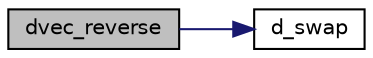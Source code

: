 digraph G
{
  edge [fontname="Helvetica",fontsize="10",labelfontname="Helvetica",labelfontsize="10"];
  node [fontname="Helvetica",fontsize="10",shape=record];
  rankdir=LR;
  Node1 [label="dvec_reverse",height=0.2,width=0.4,color="black", fillcolor="grey75", style="filled" fontcolor="black"];
  Node1 -> Node2 [color="midnightblue",fontsize="10",style="solid",fontname="Helvetica"];
  Node2 [label="d_swap",height=0.2,width=0.4,color="black", fillcolor="white", style="filled",URL="$quadrule_8f90.html#ab73cf601dce50b6fc79d82a6ee87bb67"];
}
